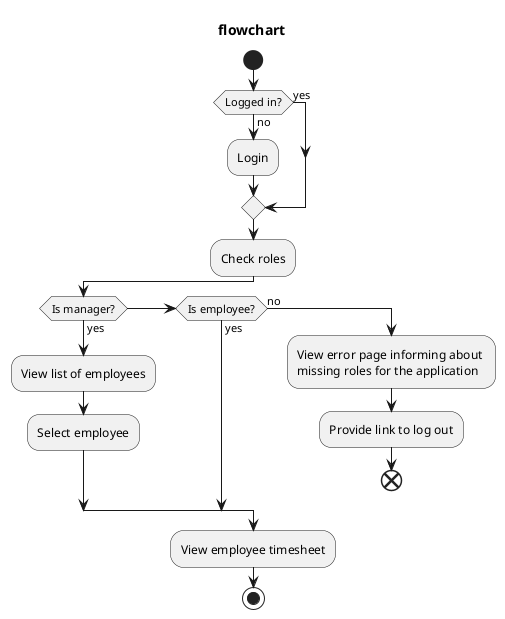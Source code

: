 @startuml
title flowchart

start
if (Logged in?) then (yes)
else (no)
    :Login;
endif

:Check roles;
if (Is manager?) then (yes)
    :View list of employees;
    :Select employee;
else if (Is employee?) then (yes)

else (no)
    :View error page informing about \nmissing roles for the application;
    :Provide link to log out;
    end
endif
    :View employee timesheet;
stop
@enduml
